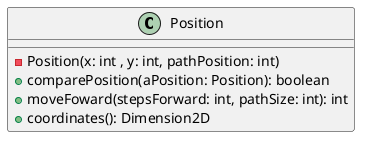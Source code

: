 @startuml

class Position {
    -Position(x: int , y: int, pathPosition: int)
    +comparePosition(aPosition: Position): boolean
    +moveFoward(stepsForward: int, pathSize: int): int
    +coordinates(): Dimension2D
}

@enduml